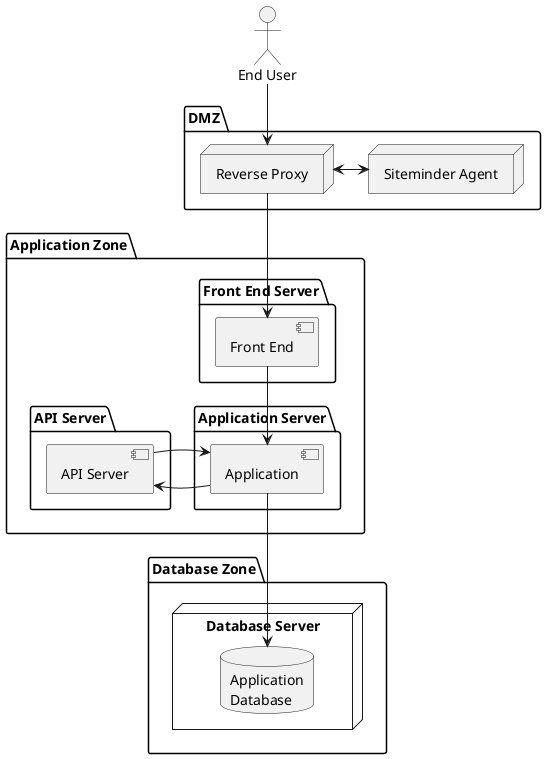 @startuml

actor "End User" as user

package "DMZ" {
	node "Reverse Proxy" as rp
	node "Siteminder Agent" as sm
}

user -down-> rp
rp <-right-> sm

package "Application Zone" {
  package "Front End Server" as feserver {
    component "Front End" as client
  }
  package "Application Server" as appserver {
    component "Application" as app
  }
  package "API Server" as apiserver {
    component "API Server" as api
  }
}

package "Database Zone" {
  node "Database Server" as dbserver {
    database "Application\nDatabase" as db
  }
}

rp --> client
client --> app
app -right-> api
api -left-> app
app --> db

@enduml
